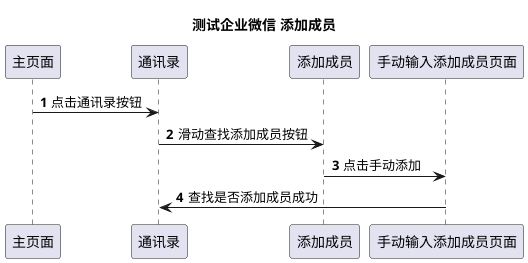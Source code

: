 @startuml
title 测试企业微信 添加成员

participant 主页面 as main

participant 通讯录 as contact

participant 添加成员 as add_member

participant 手动输入添加成员页面 as add_member_of_sd

autonumber

main -> contact : 点击通讯录按钮

contact -> add_member : 滑动查找添加成员按钮

add_member -> add_member_of_sd : 点击手动添加

add_member_of_sd -> contact : 查找是否添加成员成功

@enduml